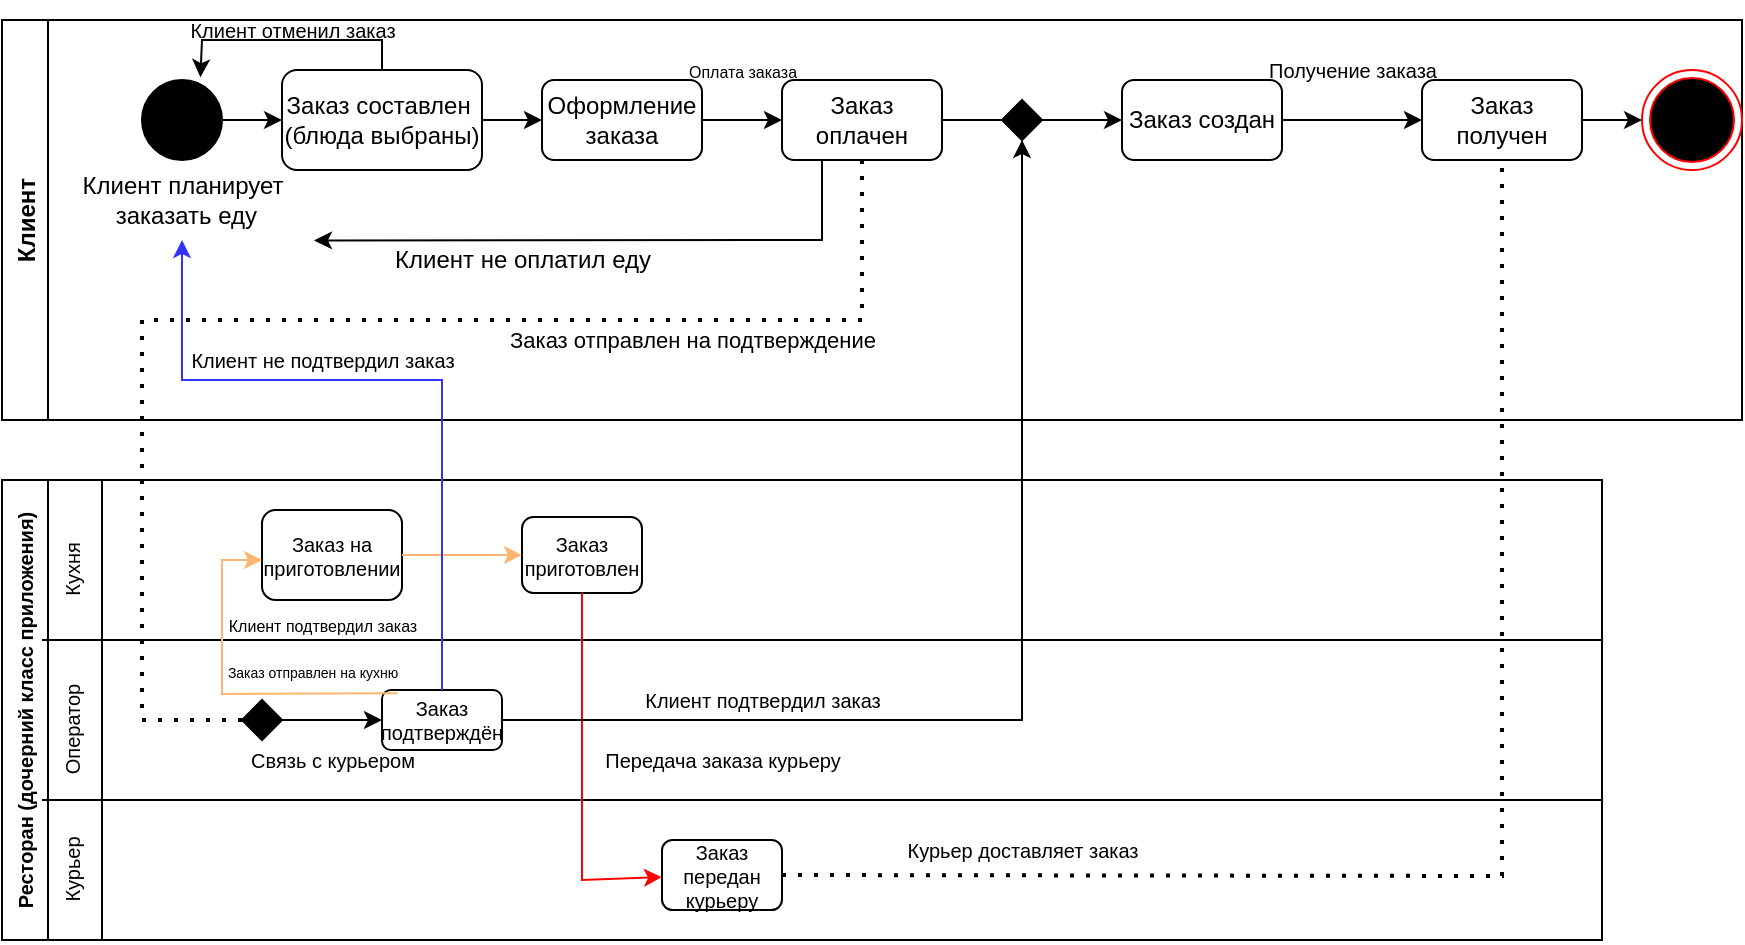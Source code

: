 <mxfile version="20.4.1" type="device"><diagram id="kgpKYQtTHZ0yAKxKKP6v" name="Page-1"><mxGraphModel dx="998" dy="587" grid="1" gridSize="10" guides="1" tooltips="1" connect="1" arrows="1" fold="1" page="1" pageScale="1" pageWidth="850" pageHeight="1100" math="0" shadow="0"><root><mxCell id="0"/><mxCell id="1" parent="0"/><mxCell id="pER9Na_QOYbSb-rw4ZAv-1" value="" style="ellipse;whiteSpace=wrap;html=1;aspect=fixed;fillColor=#000000;" parent="1" vertex="1"><mxGeometry x="80" y="40" width="40" height="40" as="geometry"/></mxCell><mxCell id="pER9Na_QOYbSb-rw4ZAv-3" value="Клиент планирует&lt;br&gt;&amp;nbsp;заказать еду" style="text;html=1;align=center;verticalAlign=middle;resizable=0;points=[];autosize=1;strokeColor=none;fillColor=none;" parent="1" vertex="1"><mxGeometry x="40" y="80" width="120" height="40" as="geometry"/></mxCell><mxCell id="pER9Na_QOYbSb-rw4ZAv-4" value="" style="endArrow=classic;html=1;rounded=0;exitX=1;exitY=0.5;exitDx=0;exitDy=0;" parent="1" source="pER9Na_QOYbSb-rw4ZAv-1" target="pER9Na_QOYbSb-rw4ZAv-5" edge="1"><mxGeometry width="50" height="50" relative="1" as="geometry"><mxPoint x="440" y="250" as="sourcePoint"/><mxPoint x="200" y="60" as="targetPoint"/></mxGeometry></mxCell><mxCell id="pER9Na_QOYbSb-rw4ZAv-10" value="Клиент" style="swimlane;horizontal=0;fillColor=#FFFFFF;" parent="1" vertex="1"><mxGeometry x="10" y="10" width="870" height="200" as="geometry"/></mxCell><mxCell id="pER9Na_QOYbSb-rw4ZAv-14" value="Заказ создан" style="rounded=1;whiteSpace=wrap;html=1;fillColor=#FFFFFF;" parent="pER9Na_QOYbSb-rw4ZAv-10" vertex="1"><mxGeometry x="560" y="30" width="80" height="40" as="geometry"/></mxCell><mxCell id="pER9Na_QOYbSb-rw4ZAv-9" value="Заказ оплачен" style="rounded=1;whiteSpace=wrap;html=1;" parent="pER9Na_QOYbSb-rw4ZAv-10" vertex="1"><mxGeometry x="390" y="30" width="80" height="40" as="geometry"/></mxCell><mxCell id="pER9Na_QOYbSb-rw4ZAv-5" value="Заказ составлен&amp;nbsp;&lt;br&gt;(блюда выбраны)" style="rounded=1;whiteSpace=wrap;html=1;" parent="pER9Na_QOYbSb-rw4ZAv-10" vertex="1"><mxGeometry x="140" y="25" width="100" height="50" as="geometry"/></mxCell><mxCell id="pER9Na_QOYbSb-rw4ZAv-7" value="Оформление заказа" style="rounded=1;whiteSpace=wrap;html=1;" parent="pER9Na_QOYbSb-rw4ZAv-10" vertex="1"><mxGeometry x="270" y="30" width="80" height="40" as="geometry"/></mxCell><mxCell id="pER9Na_QOYbSb-rw4ZAv-6" value="" style="endArrow=classic;html=1;rounded=0;exitX=1;exitY=0.5;exitDx=0;exitDy=0;" parent="pER9Na_QOYbSb-rw4ZAv-10" source="pER9Na_QOYbSb-rw4ZAv-5" target="pER9Na_QOYbSb-rw4ZAv-7" edge="1"><mxGeometry width="50" height="50" relative="1" as="geometry"><mxPoint x="430" y="240" as="sourcePoint"/><mxPoint x="350" y="50" as="targetPoint"/></mxGeometry></mxCell><mxCell id="pER9Na_QOYbSb-rw4ZAv-8" value="" style="endArrow=classic;html=1;rounded=0;exitX=1;exitY=0.5;exitDx=0;exitDy=0;" parent="pER9Na_QOYbSb-rw4ZAv-10" source="pER9Na_QOYbSb-rw4ZAv-7" target="pER9Na_QOYbSb-rw4ZAv-9" edge="1"><mxGeometry width="50" height="50" relative="1" as="geometry"><mxPoint x="430" y="230" as="sourcePoint"/><mxPoint x="480" y="180" as="targetPoint"/></mxGeometry></mxCell><mxCell id="pER9Na_QOYbSb-rw4ZAv-16" value="Заказ получен" style="rounded=1;whiteSpace=wrap;html=1;fillColor=#FFFFFF;" parent="pER9Na_QOYbSb-rw4ZAv-10" vertex="1"><mxGeometry x="710" y="30" width="80" height="40" as="geometry"/></mxCell><mxCell id="pER9Na_QOYbSb-rw4ZAv-15" value="" style="endArrow=classic;html=1;rounded=0;exitX=1;exitY=0.5;exitDx=0;exitDy=0;" parent="pER9Na_QOYbSb-rw4ZAv-10" source="pER9Na_QOYbSb-rw4ZAv-14" target="pER9Na_QOYbSb-rw4ZAv-16" edge="1"><mxGeometry width="50" height="50" relative="1" as="geometry"><mxPoint x="390" y="230" as="sourcePoint"/><mxPoint x="440" y="180" as="targetPoint"/></mxGeometry></mxCell><mxCell id="pER9Na_QOYbSb-rw4ZAv-20" value="" style="ellipse;html=1;shape=endState;fillColor=#000000;strokeColor=#ff0000;" parent="pER9Na_QOYbSb-rw4ZAv-10" vertex="1"><mxGeometry x="820" y="25" width="50" height="50" as="geometry"/></mxCell><mxCell id="pER9Na_QOYbSb-rw4ZAv-17" value="" style="endArrow=classic;html=1;rounded=0;exitX=1;exitY=0.5;exitDx=0;exitDy=0;" parent="pER9Na_QOYbSb-rw4ZAv-10" source="pER9Na_QOYbSb-rw4ZAv-16" target="pER9Na_QOYbSb-rw4ZAv-20" edge="1"><mxGeometry width="50" height="50" relative="1" as="geometry"><mxPoint x="390" y="230" as="sourcePoint"/><mxPoint x="476.04" y="162.647" as="targetPoint"/></mxGeometry></mxCell><mxCell id="pER9Na_QOYbSb-rw4ZAv-38" value="" style="rhombus;whiteSpace=wrap;html=1;fontSize=10;fillColor=#000000;strokeColor=#000000;" parent="pER9Na_QOYbSb-rw4ZAv-10" vertex="1"><mxGeometry x="500" y="40" width="20" height="20" as="geometry"/></mxCell><mxCell id="pER9Na_QOYbSb-rw4ZAv-39" value="" style="endArrow=classic;html=1;rounded=0;fontSize=10;exitX=1;exitY=0.5;exitDx=0;exitDy=0;entryX=0;entryY=0.5;entryDx=0;entryDy=0;" parent="pER9Na_QOYbSb-rw4ZAv-10" source="pER9Na_QOYbSb-rw4ZAv-9" target="pER9Na_QOYbSb-rw4ZAv-14" edge="1"><mxGeometry width="50" height="50" relative="1" as="geometry"><mxPoint x="390" y="290" as="sourcePoint"/><mxPoint x="440" y="240" as="targetPoint"/></mxGeometry></mxCell><mxCell id="pER9Na_QOYbSb-rw4ZAv-47" value="Клиент не подтвердил заказ" style="text;html=1;align=center;verticalAlign=middle;resizable=0;points=[];autosize=1;strokeColor=none;fillColor=none;fontSize=10;" parent="pER9Na_QOYbSb-rw4ZAv-10" vertex="1"><mxGeometry x="80" y="155" width="160" height="30" as="geometry"/></mxCell><mxCell id="rTYZxrO4_ptucZPRWl-8-3" value="&lt;font style=&quot;font-size: 8px;&quot;&gt;Оплата заказа&lt;/font&gt;" style="text;html=1;align=center;verticalAlign=middle;resizable=0;points=[];autosize=1;strokeColor=none;fillColor=none;" vertex="1" parent="pER9Na_QOYbSb-rw4ZAv-10"><mxGeometry x="330" y="10" width="80" height="30" as="geometry"/></mxCell><mxCell id="rTYZxrO4_ptucZPRWl-8-4" value="&lt;font style=&quot;font-size: 11px;&quot;&gt;Заказ отправлен на подтверждение&lt;/font&gt;" style="text;html=1;align=center;verticalAlign=middle;resizable=0;points=[];autosize=1;strokeColor=none;fillColor=none;fontSize=8;" vertex="1" parent="pER9Na_QOYbSb-rw4ZAv-10"><mxGeometry x="240" y="145" width="210" height="30" as="geometry"/></mxCell><mxCell id="rTYZxrO4_ptucZPRWl-8-6" value="&lt;font style=&quot;font-size: 10px;&quot;&gt;Получение заказа&lt;/font&gt;" style="text;html=1;align=center;verticalAlign=middle;resizable=0;points=[];autosize=1;strokeColor=none;fillColor=none;fontSize=7;" vertex="1" parent="pER9Na_QOYbSb-rw4ZAv-10"><mxGeometry x="620" y="10" width="110" height="30" as="geometry"/></mxCell><mxCell id="pER9Na_QOYbSb-rw4ZAv-22" value="Ресторан (дочерний класс приложения)" style="swimlane;horizontal=0;fillColor=#FFFFFF;fontSize=10;" parent="1" vertex="1"><mxGeometry x="10" y="240" width="800" height="230" as="geometry"/></mxCell><mxCell id="pER9Na_QOYbSb-rw4ZAv-23" value="" style="endArrow=none;html=1;rounded=0;fontSize=10;" parent="pER9Na_QOYbSb-rw4ZAv-22" edge="1"><mxGeometry width="50" height="50" relative="1" as="geometry"><mxPoint x="20" y="80" as="sourcePoint"/><mxPoint x="800" y="80" as="targetPoint"/></mxGeometry></mxCell><mxCell id="pER9Na_QOYbSb-rw4ZAv-24" value="" style="endArrow=none;html=1;rounded=0;fontSize=10;" parent="pER9Na_QOYbSb-rw4ZAv-22" edge="1"><mxGeometry width="50" height="50" relative="1" as="geometry"><mxPoint x="20" y="160" as="sourcePoint"/><mxPoint x="800" y="160" as="targetPoint"/></mxGeometry></mxCell><mxCell id="pER9Na_QOYbSb-rw4ZAv-25" value="Кухня" style="text;html=1;align=center;verticalAlign=middle;resizable=0;points=[];autosize=1;strokeColor=none;fillColor=none;fontSize=10;rotation=270;" parent="pER9Na_QOYbSb-rw4ZAv-22" vertex="1"><mxGeometry x="10" y="30" width="50" height="30" as="geometry"/></mxCell><mxCell id="pER9Na_QOYbSb-rw4ZAv-26" value="Оператор" style="text;html=1;align=center;verticalAlign=middle;resizable=0;points=[];autosize=1;strokeColor=none;fillColor=none;fontSize=10;rotation=270;" parent="pER9Na_QOYbSb-rw4ZAv-22" vertex="1"><mxGeometry y="110" width="70" height="30" as="geometry"/></mxCell><mxCell id="pER9Na_QOYbSb-rw4ZAv-27" value="Курьер" style="text;html=1;align=center;verticalAlign=middle;resizable=0;points=[];autosize=1;strokeColor=none;fillColor=none;fontSize=10;rotation=270;" parent="pER9Na_QOYbSb-rw4ZAv-22" vertex="1"><mxGeometry x="5" y="180" width="60" height="30" as="geometry"/></mxCell><mxCell id="pER9Na_QOYbSb-rw4ZAv-31" value="" style="rhombus;whiteSpace=wrap;html=1;fontSize=10;fillColor=#000000;strokeColor=#000000;" parent="pER9Na_QOYbSb-rw4ZAv-22" vertex="1"><mxGeometry x="120" y="110" width="20" height="20" as="geometry"/></mxCell><mxCell id="pER9Na_QOYbSb-rw4ZAv-37" value="Заказ подтверждён" style="rounded=1;whiteSpace=wrap;html=1;fontSize=10;" parent="pER9Na_QOYbSb-rw4ZAv-22" vertex="1"><mxGeometry x="190" y="105" width="60" height="30" as="geometry"/></mxCell><mxCell id="pER9Na_QOYbSb-rw4ZAv-36" value="" style="endArrow=classic;html=1;rounded=0;fontSize=10;exitX=1;exitY=0.5;exitDx=0;exitDy=0;" parent="pER9Na_QOYbSb-rw4ZAv-22" source="pER9Na_QOYbSb-rw4ZAv-31" target="pER9Na_QOYbSb-rw4ZAv-37" edge="1"><mxGeometry width="50" height="50" relative="1" as="geometry"><mxPoint x="390" y="70" as="sourcePoint"/><mxPoint x="190" y="120" as="targetPoint"/></mxGeometry></mxCell><mxCell id="pER9Na_QOYbSb-rw4ZAv-49" value="Заказ на приготовлении" style="rounded=1;whiteSpace=wrap;html=1;strokeColor=#000000;fontSize=10;fillColor=#FFFFFF;" parent="pER9Na_QOYbSb-rw4ZAv-22" vertex="1"><mxGeometry x="130" y="15" width="70" height="45" as="geometry"/></mxCell><mxCell id="pER9Na_QOYbSb-rw4ZAv-51" value="Заказ приготовлен" style="rounded=1;whiteSpace=wrap;html=1;strokeColor=#000000;fontSize=10;fillColor=#FFFFFF;" parent="pER9Na_QOYbSb-rw4ZAv-22" vertex="1"><mxGeometry x="260" y="18.5" width="60" height="38" as="geometry"/></mxCell><mxCell id="pER9Na_QOYbSb-rw4ZAv-50" value="" style="endArrow=classic;html=1;rounded=0;fontSize=10;exitX=1;exitY=0.5;exitDx=0;exitDy=0;strokeColor=#FFB570;" parent="pER9Na_QOYbSb-rw4ZAv-22" source="pER9Na_QOYbSb-rw4ZAv-49" target="pER9Na_QOYbSb-rw4ZAv-51" edge="1"><mxGeometry width="50" height="50" relative="1" as="geometry"><mxPoint x="390" y="60" as="sourcePoint"/><mxPoint x="310" y="38" as="targetPoint"/></mxGeometry></mxCell><mxCell id="pER9Na_QOYbSb-rw4ZAv-55" value="Заказ передан курьеру" style="rounded=1;whiteSpace=wrap;html=1;strokeColor=#000000;fontSize=10;fillColor=#FFFFFF;" parent="pER9Na_QOYbSb-rw4ZAv-22" vertex="1"><mxGeometry x="330" y="180" width="60" height="35" as="geometry"/></mxCell><mxCell id="pER9Na_QOYbSb-rw4ZAv-54" value="" style="endArrow=classic;html=1;rounded=0;strokeColor=#FF0000;fontSize=10;exitX=0.5;exitY=1;exitDx=0;exitDy=0;" parent="pER9Na_QOYbSb-rw4ZAv-22" source="pER9Na_QOYbSb-rw4ZAv-51" target="pER9Na_QOYbSb-rw4ZAv-55" edge="1"><mxGeometry width="50" height="50" relative="1" as="geometry"><mxPoint x="390" y="130" as="sourcePoint"/><mxPoint x="330" y="200" as="targetPoint"/><Array as="points"><mxPoint x="290" y="200"/></Array></mxGeometry></mxCell><mxCell id="rTYZxrO4_ptucZPRWl-8-5" value="&lt;font style=&quot;font-size: 7px;&quot;&gt;Заказ отправлен на кухню&lt;/font&gt;" style="text;html=1;align=center;verticalAlign=middle;resizable=0;points=[];autosize=1;strokeColor=none;fillColor=none;fontSize=11;" vertex="1" parent="pER9Na_QOYbSb-rw4ZAv-22"><mxGeometry x="100" y="80" width="110" height="30" as="geometry"/></mxCell><mxCell id="rTYZxrO4_ptucZPRWl-8-8" value="Связь с курьером" style="text;html=1;align=center;verticalAlign=middle;resizable=0;points=[];autosize=1;strokeColor=none;fillColor=none;fontSize=10;" vertex="1" parent="pER9Na_QOYbSb-rw4ZAv-22"><mxGeometry x="110" y="125" width="110" height="30" as="geometry"/></mxCell><mxCell id="rTYZxrO4_ptucZPRWl-8-9" value="Передача заказа курьеру" style="text;html=1;align=center;verticalAlign=middle;resizable=0;points=[];autosize=1;strokeColor=none;fillColor=none;fontSize=10;" vertex="1" parent="pER9Na_QOYbSb-rw4ZAv-22"><mxGeometry x="290" y="125" width="140" height="30" as="geometry"/></mxCell><mxCell id="rTYZxrO4_ptucZPRWl-8-10" value="Курьер доставляет заказ" style="text;html=1;align=center;verticalAlign=middle;resizable=0;points=[];autosize=1;strokeColor=none;fillColor=none;fontSize=10;" vertex="1" parent="pER9Na_QOYbSb-rw4ZAv-22"><mxGeometry x="440" y="170" width="140" height="30" as="geometry"/></mxCell><mxCell id="rTYZxrO4_ptucZPRWl-8-11" value="Клиент подтвердил заказ" style="text;html=1;align=center;verticalAlign=middle;resizable=0;points=[];autosize=1;strokeColor=none;fillColor=none;fontSize=10;" vertex="1" parent="pER9Na_QOYbSb-rw4ZAv-22"><mxGeometry x="310" y="95" width="140" height="30" as="geometry"/></mxCell><mxCell id="rTYZxrO4_ptucZPRWl-8-12" value="&lt;font style=&quot;font-size: 8px;&quot;&gt;Клиент подтвердил заказ&lt;/font&gt;" style="text;html=1;align=center;verticalAlign=middle;resizable=0;points=[];autosize=1;strokeColor=none;fillColor=none;fontSize=10;" vertex="1" parent="pER9Na_QOYbSb-rw4ZAv-22"><mxGeometry x="100" y="56.5" width="120" height="30" as="geometry"/></mxCell><mxCell id="pER9Na_QOYbSb-rw4ZAv-28" value="" style="endArrow=none;html=1;rounded=0;fontSize=10;" parent="1" edge="1"><mxGeometry width="50" height="50" relative="1" as="geometry"><mxPoint x="60" y="470" as="sourcePoint"/><mxPoint x="60" y="240" as="targetPoint"/></mxGeometry></mxCell><mxCell id="pER9Na_QOYbSb-rw4ZAv-35" value="" style="endArrow=none;dashed=1;html=1;dashPattern=1 3;strokeWidth=2;rounded=0;fontSize=10;entryX=0.5;entryY=1;entryDx=0;entryDy=0;exitX=0;exitY=0.5;exitDx=0;exitDy=0;" parent="1" source="pER9Na_QOYbSb-rw4ZAv-31" target="pER9Na_QOYbSb-rw4ZAv-9" edge="1"><mxGeometry width="50" height="50" relative="1" as="geometry"><mxPoint x="80" y="490" as="sourcePoint"/><mxPoint x="480" y="260" as="targetPoint"/><Array as="points"><mxPoint x="80" y="360"/><mxPoint x="80" y="160"/><mxPoint x="440" y="160"/></Array></mxGeometry></mxCell><mxCell id="pER9Na_QOYbSb-rw4ZAv-40" value="" style="endArrow=classic;html=1;rounded=0;fontSize=10;exitX=1;exitY=0.5;exitDx=0;exitDy=0;entryX=0.5;entryY=1;entryDx=0;entryDy=0;" parent="1" source="pER9Na_QOYbSb-rw4ZAv-37" target="pER9Na_QOYbSb-rw4ZAv-38" edge="1"><mxGeometry width="50" height="50" relative="1" as="geometry"><mxPoint x="400" y="300" as="sourcePoint"/><mxPoint x="450" y="250" as="targetPoint"/><Array as="points"><mxPoint x="520" y="360"/></Array></mxGeometry></mxCell><mxCell id="pER9Na_QOYbSb-rw4ZAv-42" value="" style="endArrow=classic;html=1;rounded=0;fontSize=10;exitX=0.5;exitY=0;exitDx=0;exitDy=0;entryX=0.73;entryY=-0.035;entryDx=0;entryDy=0;entryPerimeter=0;" parent="1" source="pER9Na_QOYbSb-rw4ZAv-5" target="pER9Na_QOYbSb-rw4ZAv-1" edge="1"><mxGeometry width="50" height="50" relative="1" as="geometry"><mxPoint x="400" y="300" as="sourcePoint"/><mxPoint x="90" y="20" as="targetPoint"/><Array as="points"><mxPoint x="200" y="20"/><mxPoint x="110" y="20"/></Array></mxGeometry></mxCell><mxCell id="pER9Na_QOYbSb-rw4ZAv-43" value="Клиент отменил заказ" style="text;html=1;align=center;verticalAlign=middle;resizable=0;points=[];autosize=1;strokeColor=none;fillColor=none;fontSize=10;" parent="1" vertex="1"><mxGeometry x="90" width="130" height="30" as="geometry"/></mxCell><mxCell id="pER9Na_QOYbSb-rw4ZAv-46" value="" style="endArrow=classic;html=1;rounded=0;fontSize=10;exitX=0.5;exitY=0;exitDx=0;exitDy=0;strokeColor=#3333FF;" parent="1" source="pER9Na_QOYbSb-rw4ZAv-37" target="pER9Na_QOYbSb-rw4ZAv-3" edge="1"><mxGeometry width="50" height="50" relative="1" as="geometry"><mxPoint x="400" y="300" as="sourcePoint"/><mxPoint x="90" y="190" as="targetPoint"/><Array as="points"><mxPoint x="230" y="190"/><mxPoint x="100" y="190"/></Array></mxGeometry></mxCell><mxCell id="pER9Na_QOYbSb-rw4ZAv-48" value="" style="endArrow=classic;html=1;rounded=0;fontSize=10;exitX=0.127;exitY=0.053;exitDx=0;exitDy=0;exitPerimeter=0;fillColor=#ffff88;strokeColor=#FFB570;" parent="1" source="pER9Na_QOYbSb-rw4ZAv-37" edge="1"><mxGeometry width="50" height="50" relative="1" as="geometry"><mxPoint x="400" y="300" as="sourcePoint"/><mxPoint x="140" y="280" as="targetPoint"/><Array as="points"><mxPoint x="120" y="347"/><mxPoint x="120" y="280"/></Array></mxGeometry></mxCell><mxCell id="pER9Na_QOYbSb-rw4ZAv-56" value="" style="endArrow=none;dashed=1;html=1;dashPattern=1 3;strokeWidth=2;rounded=0;strokeColor=#000000;fontSize=10;exitX=1;exitY=0.5;exitDx=0;exitDy=0;entryX=0.5;entryY=1;entryDx=0;entryDy=0;" parent="1" source="pER9Na_QOYbSb-rw4ZAv-55" target="pER9Na_QOYbSb-rw4ZAv-16" edge="1"><mxGeometry width="50" height="50" relative="1" as="geometry"><mxPoint x="400" y="360" as="sourcePoint"/><mxPoint x="760" y="330" as="targetPoint"/><Array as="points"><mxPoint x="760" y="438"/></Array></mxGeometry></mxCell><mxCell id="rTYZxrO4_ptucZPRWl-8-1" value="" style="endArrow=classic;html=1;rounded=0;exitX=0.25;exitY=1;exitDx=0;exitDy=0;entryX=1.05;entryY=1.005;entryDx=0;entryDy=0;entryPerimeter=0;" edge="1" parent="1" source="pER9Na_QOYbSb-rw4ZAv-9" target="pER9Na_QOYbSb-rw4ZAv-3"><mxGeometry width="50" height="50" relative="1" as="geometry"><mxPoint x="490" y="330" as="sourcePoint"/><mxPoint x="190" y="120" as="targetPoint"/><Array as="points"><mxPoint x="420" y="120"/></Array></mxGeometry></mxCell><mxCell id="rTYZxrO4_ptucZPRWl-8-2" value="Клиент не оплатил еду" style="text;html=1;align=center;verticalAlign=middle;resizable=0;points=[];autosize=1;strokeColor=none;fillColor=none;" vertex="1" parent="1"><mxGeometry x="195" y="115" width="150" height="30" as="geometry"/></mxCell></root></mxGraphModel></diagram></mxfile>